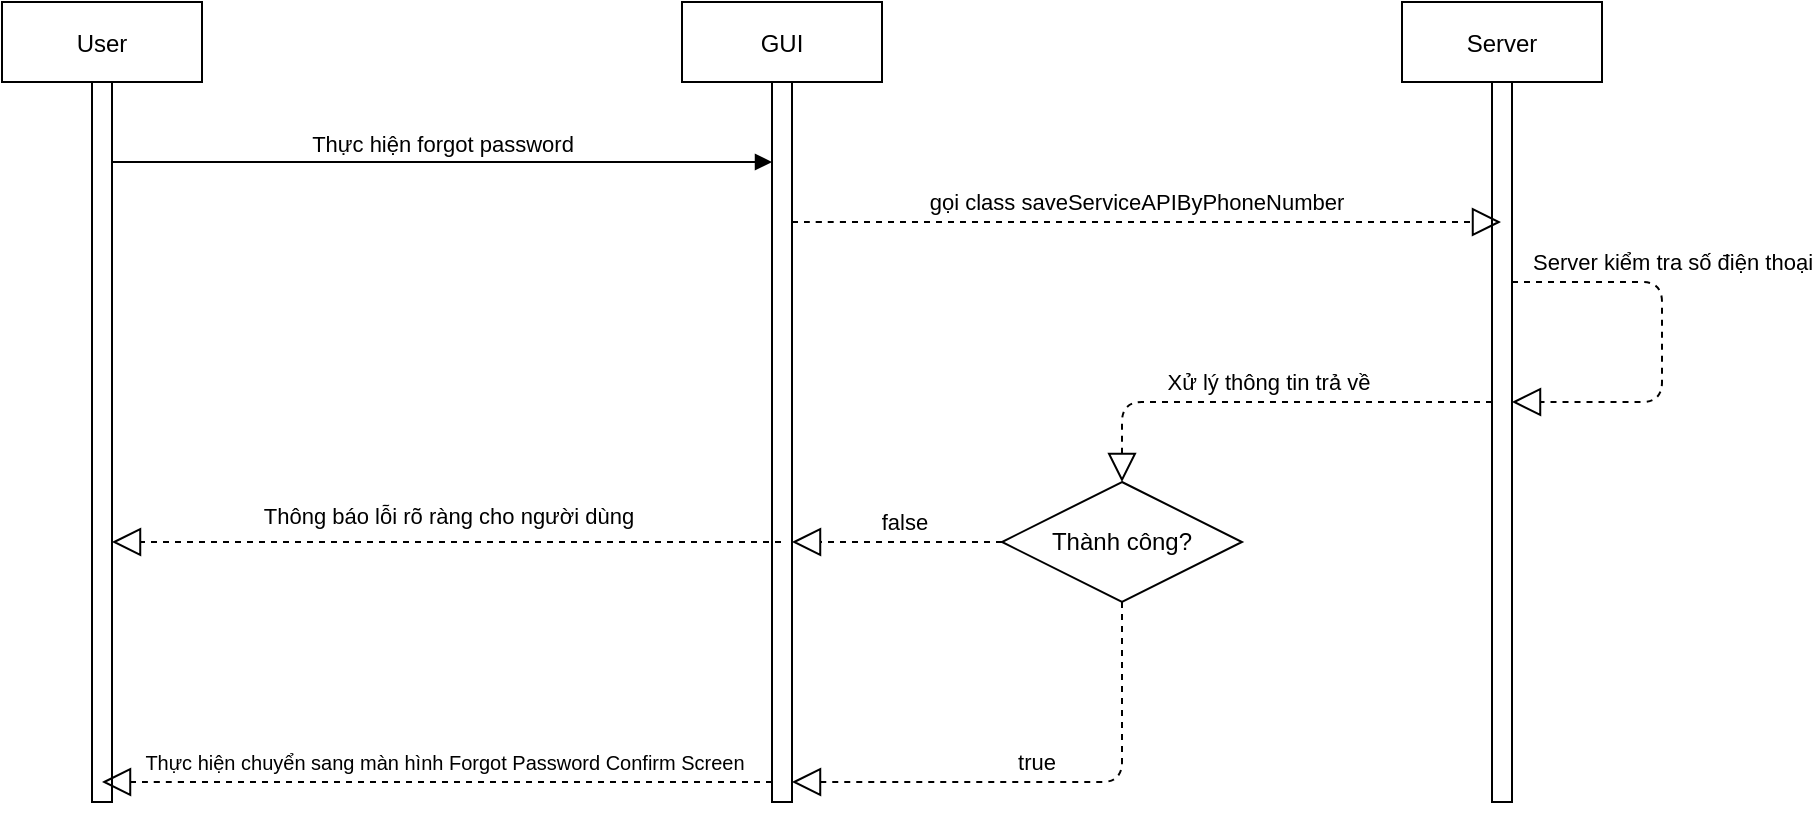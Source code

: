 <mxfile version="14.7.2" type="github" pages="3">
  <diagram id="kgpKYQtTHZ0yAKxKKP6v" name="FPScreen">
    <mxGraphModel dx="1038" dy="580" grid="1" gridSize="10" guides="1" tooltips="1" connect="1" arrows="1" fold="1" page="1" pageScale="1" pageWidth="850" pageHeight="1100" math="0" shadow="0">
      <root>
        <mxCell id="0" />
        <mxCell id="1" parent="0" />
        <mxCell id="3nuBFxr9cyL0pnOWT2aG-1" value="User" style="shape=umlLifeline;perimeter=lifelinePerimeter;container=1;collapsible=0;recursiveResize=0;rounded=0;shadow=0;strokeWidth=1;" parent="1" vertex="1">
          <mxGeometry x="80" y="80" width="100" height="400" as="geometry" />
        </mxCell>
        <mxCell id="3nuBFxr9cyL0pnOWT2aG-2" value="" style="points=[];perimeter=orthogonalPerimeter;rounded=0;shadow=0;strokeWidth=1;" parent="3nuBFxr9cyL0pnOWT2aG-1" vertex="1">
          <mxGeometry x="45" y="40" width="10" height="360" as="geometry" />
        </mxCell>
        <mxCell id="3nuBFxr9cyL0pnOWT2aG-5" value="GUI" style="shape=umlLifeline;perimeter=lifelinePerimeter;container=1;collapsible=0;recursiveResize=0;rounded=0;shadow=0;strokeWidth=1;" parent="1" vertex="1">
          <mxGeometry x="420" y="80" width="100" height="400" as="geometry" />
        </mxCell>
        <mxCell id="3nuBFxr9cyL0pnOWT2aG-6" value="" style="points=[];perimeter=orthogonalPerimeter;rounded=0;shadow=0;strokeWidth=1;" parent="3nuBFxr9cyL0pnOWT2aG-5" vertex="1">
          <mxGeometry x="45" y="40" width="10" height="360" as="geometry" />
        </mxCell>
        <mxCell id="e1niNu74zl8YhQTcMVhk-1" value="Server" style="shape=umlLifeline;perimeter=lifelinePerimeter;container=1;collapsible=0;recursiveResize=0;rounded=0;shadow=0;strokeWidth=1;" parent="1" vertex="1">
          <mxGeometry x="780" y="80" width="100" height="400" as="geometry" />
        </mxCell>
        <mxCell id="e1niNu74zl8YhQTcMVhk-2" value="" style="points=[];perimeter=orthogonalPerimeter;rounded=0;shadow=0;strokeWidth=1;" parent="e1niNu74zl8YhQTcMVhk-1" vertex="1">
          <mxGeometry x="45" y="40" width="10" height="360" as="geometry" />
        </mxCell>
        <mxCell id="e1niNu74zl8YhQTcMVhk-8" value="Server kiểm tra số điện thoại" style="endArrow=block;dashed=1;endFill=0;endSize=12;html=1;" parent="e1niNu74zl8YhQTcMVhk-1" source="e1niNu74zl8YhQTcMVhk-2" target="e1niNu74zl8YhQTcMVhk-2" edge="1">
          <mxGeometry x="-0.286" y="11" width="160" relative="1" as="geometry">
            <mxPoint x="100" y="160" as="sourcePoint" />
            <mxPoint x="260" y="160" as="targetPoint" />
            <Array as="points">
              <mxPoint x="85" y="140" />
              <mxPoint x="130" y="140" />
              <mxPoint x="130" y="200" />
              <mxPoint x="95" y="200" />
            </Array>
            <mxPoint x="-6" y="-10" as="offset" />
          </mxGeometry>
        </mxCell>
        <mxCell id="e1niNu74zl8YhQTcMVhk-5" value="Thực hiện forgot password" style="html=1;verticalAlign=bottom;endArrow=block;" parent="1" source="3nuBFxr9cyL0pnOWT2aG-2" target="3nuBFxr9cyL0pnOWT2aG-6" edge="1">
          <mxGeometry width="80" relative="1" as="geometry">
            <mxPoint x="170" y="160" as="sourcePoint" />
            <mxPoint x="250" y="160" as="targetPoint" />
            <Array as="points">
              <mxPoint x="280" y="160" />
            </Array>
          </mxGeometry>
        </mxCell>
        <mxCell id="e1niNu74zl8YhQTcMVhk-6" value="gọi class saveServiceAPIByPhoneNumber" style="endArrow=block;dashed=1;endFill=0;endSize=12;html=1;" parent="1" source="3nuBFxr9cyL0pnOWT2aG-6" target="e1niNu74zl8YhQTcMVhk-1" edge="1">
          <mxGeometry x="-0.033" y="10" width="160" relative="1" as="geometry">
            <mxPoint x="340" y="300" as="sourcePoint" />
            <mxPoint x="500" y="300" as="targetPoint" />
            <Array as="points">
              <mxPoint x="490" y="190" />
              <mxPoint x="570" y="190" />
            </Array>
            <mxPoint as="offset" />
          </mxGeometry>
        </mxCell>
        <mxCell id="e1niNu74zl8YhQTcMVhk-9" value="Thành công?" style="shape=rhombus;perimeter=rhombusPerimeter;whiteSpace=wrap;html=1;align=center;" parent="1" vertex="1">
          <mxGeometry x="580" y="320" width="120" height="60" as="geometry" />
        </mxCell>
        <mxCell id="e1niNu74zl8YhQTcMVhk-10" value="Xử lý thông tin trả về" style="endArrow=block;dashed=1;endFill=0;endSize=12;html=1;entryX=0.5;entryY=0;entryDx=0;entryDy=0;" parent="1" source="e1niNu74zl8YhQTcMVhk-2" target="e1niNu74zl8YhQTcMVhk-9" edge="1">
          <mxGeometry y="-10" width="160" relative="1" as="geometry">
            <mxPoint x="410" y="280" as="sourcePoint" />
            <mxPoint x="570" y="280" as="targetPoint" />
            <Array as="points">
              <mxPoint x="640" y="280" />
            </Array>
            <mxPoint as="offset" />
          </mxGeometry>
        </mxCell>
        <mxCell id="e1niNu74zl8YhQTcMVhk-12" value="false" style="endArrow=block;dashed=1;endFill=0;endSize=12;html=1;exitX=0;exitY=0.5;exitDx=0;exitDy=0;" parent="1" source="e1niNu74zl8YhQTcMVhk-9" target="3nuBFxr9cyL0pnOWT2aG-6" edge="1">
          <mxGeometry x="-0.067" y="-10" width="160" relative="1" as="geometry">
            <mxPoint x="410" y="280" as="sourcePoint" />
            <mxPoint x="420" y="340" as="targetPoint" />
            <mxPoint as="offset" />
          </mxGeometry>
        </mxCell>
        <mxCell id="e1niNu74zl8YhQTcMVhk-13" value="Thông báo lỗi rõ ràng cho người dùng" style="endArrow=block;dashed=1;endFill=0;endSize=12;html=1;" parent="1" source="3nuBFxr9cyL0pnOWT2aG-5" target="3nuBFxr9cyL0pnOWT2aG-2" edge="1">
          <mxGeometry x="-0.003" y="-13" width="160" relative="1" as="geometry">
            <mxPoint x="410" y="280" as="sourcePoint" />
            <mxPoint x="570" y="280" as="targetPoint" />
            <Array as="points">
              <mxPoint x="330" y="350" />
              <mxPoint x="290" y="350" />
            </Array>
            <mxPoint as="offset" />
          </mxGeometry>
        </mxCell>
        <mxCell id="e1niNu74zl8YhQTcMVhk-14" value="true" style="endArrow=block;dashed=1;endFill=0;endSize=12;html=1;exitX=0.5;exitY=1;exitDx=0;exitDy=0;" parent="1" source="e1niNu74zl8YhQTcMVhk-9" target="3nuBFxr9cyL0pnOWT2aG-6" edge="1">
          <mxGeometry x="0.045" y="-10" width="160" relative="1" as="geometry">
            <mxPoint x="410" y="280" as="sourcePoint" />
            <mxPoint x="410" y="470" as="targetPoint" />
            <Array as="points">
              <mxPoint x="640" y="470" />
            </Array>
            <mxPoint as="offset" />
          </mxGeometry>
        </mxCell>
        <mxCell id="e1niNu74zl8YhQTcMVhk-15" value="&lt;font style=&quot;font-size: 10px&quot;&gt;Thực hiện chuyển sang màn hình&amp;nbsp;Forgot Password Confirm Screen&lt;/font&gt;" style="endArrow=block;dashed=1;endFill=0;endSize=12;html=1;" parent="1" source="3nuBFxr9cyL0pnOWT2aG-6" target="3nuBFxr9cyL0pnOWT2aG-1" edge="1">
          <mxGeometry x="-0.021" y="-10" width="160" relative="1" as="geometry">
            <mxPoint x="395.33" y="450" as="sourcePoint" />
            <mxPoint x="130" y="450" as="targetPoint" />
            <Array as="points">
              <mxPoint x="310" y="470" />
              <mxPoint x="200" y="470" />
              <mxPoint x="160" y="470" />
            </Array>
            <mxPoint as="offset" />
          </mxGeometry>
        </mxCell>
      </root>
    </mxGraphModel>
  </diagram>
  <diagram id="Lt3zV3Sj8uLjKdWx7oYG" name="FPConfirm">
    <mxGraphModel dx="1038" dy="580" grid="1" gridSize="10" guides="1" tooltips="1" connect="1" arrows="1" fold="1" page="1" pageScale="1" pageWidth="850" pageHeight="1100" math="0" shadow="0">
      <root>
        <mxCell id="xoB8G_OaZXxH_Pc82NpR-0" />
        <mxCell id="xoB8G_OaZXxH_Pc82NpR-1" parent="xoB8G_OaZXxH_Pc82NpR-0" />
        <mxCell id="xoB8G_OaZXxH_Pc82NpR-2" value="User" style="shape=umlLifeline;perimeter=lifelinePerimeter;container=1;collapsible=0;recursiveResize=0;rounded=0;shadow=0;strokeWidth=1;" vertex="1" parent="xoB8G_OaZXxH_Pc82NpR-1">
          <mxGeometry x="30" y="80" width="100" height="400" as="geometry" />
        </mxCell>
        <mxCell id="xoB8G_OaZXxH_Pc82NpR-3" value="" style="points=[];perimeter=orthogonalPerimeter;rounded=0;shadow=0;strokeWidth=1;" vertex="1" parent="xoB8G_OaZXxH_Pc82NpR-2">
          <mxGeometry x="45" y="40" width="10" height="360" as="geometry" />
        </mxCell>
        <mxCell id="xoB8G_OaZXxH_Pc82NpR-4" value="GUI" style="shape=umlLifeline;perimeter=lifelinePerimeter;container=1;collapsible=0;recursiveResize=0;rounded=0;shadow=0;strokeWidth=1;" vertex="1" parent="xoB8G_OaZXxH_Pc82NpR-1">
          <mxGeometry x="390" y="90" width="100" height="400" as="geometry" />
        </mxCell>
        <mxCell id="xoB8G_OaZXxH_Pc82NpR-5" value="" style="points=[];perimeter=orthogonalPerimeter;rounded=0;shadow=0;strokeWidth=1;" vertex="1" parent="xoB8G_OaZXxH_Pc82NpR-4">
          <mxGeometry x="45" y="40" width="10" height="360" as="geometry" />
        </mxCell>
        <mxCell id="xoB8G_OaZXxH_Pc82NpR-6" value="Server" style="shape=umlLifeline;perimeter=lifelinePerimeter;container=1;collapsible=0;recursiveResize=0;rounded=0;shadow=0;strokeWidth=1;" vertex="1" parent="xoB8G_OaZXxH_Pc82NpR-1">
          <mxGeometry x="760" y="90" width="100" height="400" as="geometry" />
        </mxCell>
        <mxCell id="xoB8G_OaZXxH_Pc82NpR-7" value="" style="points=[];perimeter=orthogonalPerimeter;rounded=0;shadow=0;strokeWidth=1;" vertex="1" parent="xoB8G_OaZXxH_Pc82NpR-6">
          <mxGeometry x="45" y="40" width="10" height="360" as="geometry" />
        </mxCell>
        <mxCell id="xoB8G_OaZXxH_Pc82NpR-8" value="Server kiểm tra mã OTP đã nhập" style="endArrow=block;dashed=1;endFill=0;endSize=12;html=1;" edge="1" parent="xoB8G_OaZXxH_Pc82NpR-6" source="xoB8G_OaZXxH_Pc82NpR-7" target="xoB8G_OaZXxH_Pc82NpR-7">
          <mxGeometry x="-0.25" y="14" width="160" relative="1" as="geometry">
            <mxPoint x="100" y="160" as="sourcePoint" />
            <mxPoint x="260" y="160" as="targetPoint" />
            <Array as="points">
              <mxPoint x="85" y="140" />
              <mxPoint x="130" y="140" />
              <mxPoint x="130" y="190" />
              <mxPoint x="95" y="190" />
            </Array>
            <mxPoint x="-4" y="-10" as="offset" />
          </mxGeometry>
        </mxCell>
        <mxCell id="xoB8G_OaZXxH_Pc82NpR-9" value="Thực hiện nhập mã OTP và confirm" style="html=1;verticalAlign=bottom;endArrow=block;" edge="1" parent="xoB8G_OaZXxH_Pc82NpR-1" source="xoB8G_OaZXxH_Pc82NpR-3" target="xoB8G_OaZXxH_Pc82NpR-5">
          <mxGeometry width="80" relative="1" as="geometry">
            <mxPoint x="170" y="160" as="sourcePoint" />
            <mxPoint x="250" y="160" as="targetPoint" />
            <Array as="points">
              <mxPoint x="280" y="160" />
            </Array>
          </mxGeometry>
        </mxCell>
        <mxCell id="xoB8G_OaZXxH_Pc82NpR-10" value="api validateOTP:&amp;nbsp;/identityserver/Account/ValidateOTP" style="endArrow=block;dashed=1;endFill=0;endSize=12;html=1;" edge="1" parent="xoB8G_OaZXxH_Pc82NpR-1" source="xoB8G_OaZXxH_Pc82NpR-5" target="xoB8G_OaZXxH_Pc82NpR-6">
          <mxGeometry x="-0.033" y="10" width="160" relative="1" as="geometry">
            <mxPoint x="340" y="300" as="sourcePoint" />
            <mxPoint x="500" y="300" as="targetPoint" />
            <Array as="points">
              <mxPoint x="490" y="190" />
              <mxPoint x="570" y="190" />
            </Array>
            <mxPoint as="offset" />
          </mxGeometry>
        </mxCell>
        <mxCell id="xoB8G_OaZXxH_Pc82NpR-11" value="Thành công?" style="shape=rhombus;perimeter=rhombusPerimeter;whiteSpace=wrap;html=1;align=center;" vertex="1" parent="xoB8G_OaZXxH_Pc82NpR-1">
          <mxGeometry x="570" y="310" width="120" height="60" as="geometry" />
        </mxCell>
        <mxCell id="xoB8G_OaZXxH_Pc82NpR-12" value="Xử lý thông tin trả về" style="endArrow=block;dashed=1;endFill=0;endSize=12;html=1;entryX=0.5;entryY=0;entryDx=0;entryDy=0;" edge="1" parent="xoB8G_OaZXxH_Pc82NpR-1" source="xoB8G_OaZXxH_Pc82NpR-7" target="xoB8G_OaZXxH_Pc82NpR-11">
          <mxGeometry y="-10" width="160" relative="1" as="geometry">
            <mxPoint x="410" y="280" as="sourcePoint" />
            <mxPoint x="570" y="280" as="targetPoint" />
            <Array as="points">
              <mxPoint x="630" y="280" />
            </Array>
            <mxPoint as="offset" />
          </mxGeometry>
        </mxCell>
        <mxCell id="xoB8G_OaZXxH_Pc82NpR-13" value="false" style="endArrow=block;dashed=1;endFill=0;endSize=12;html=1;exitX=0;exitY=0.5;exitDx=0;exitDy=0;" edge="1" parent="xoB8G_OaZXxH_Pc82NpR-1" source="xoB8G_OaZXxH_Pc82NpR-11" target="xoB8G_OaZXxH_Pc82NpR-5">
          <mxGeometry x="-0.067" y="-10" width="160" relative="1" as="geometry">
            <mxPoint x="410" y="280" as="sourcePoint" />
            <mxPoint x="420" y="340" as="targetPoint" />
            <mxPoint as="offset" />
          </mxGeometry>
        </mxCell>
        <mxCell id="xoB8G_OaZXxH_Pc82NpR-14" value="Thông báo lỗi nhập sai mã OTP" style="endArrow=block;dashed=1;endFill=0;endSize=12;html=1;" edge="1" parent="xoB8G_OaZXxH_Pc82NpR-1" source="xoB8G_OaZXxH_Pc82NpR-4" target="xoB8G_OaZXxH_Pc82NpR-3">
          <mxGeometry x="-0.003" y="-13" width="160" relative="1" as="geometry">
            <mxPoint x="410" y="280" as="sourcePoint" />
            <mxPoint x="570" y="280" as="targetPoint" />
            <Array as="points">
              <mxPoint x="330" y="340" />
            </Array>
            <mxPoint as="offset" />
          </mxGeometry>
        </mxCell>
        <mxCell id="xoB8G_OaZXxH_Pc82NpR-15" value="true" style="endArrow=block;dashed=1;endFill=0;endSize=12;html=1;exitX=0.5;exitY=1;exitDx=0;exitDy=0;" edge="1" parent="xoB8G_OaZXxH_Pc82NpR-1" source="xoB8G_OaZXxH_Pc82NpR-11" target="xoB8G_OaZXxH_Pc82NpR-5">
          <mxGeometry x="0.045" y="-10" width="160" relative="1" as="geometry">
            <mxPoint x="410" y="280" as="sourcePoint" />
            <mxPoint x="410" y="470" as="targetPoint" />
            <Array as="points">
              <mxPoint x="630" y="470" />
            </Array>
            <mxPoint as="offset" />
          </mxGeometry>
        </mxCell>
        <mxCell id="xoB8G_OaZXxH_Pc82NpR-16" value="&lt;font style=&quot;font-size: 10px&quot;&gt;Thực hiện chuyển sang màn hình&amp;nbsp;Forgot Password Update Password Screen&lt;/font&gt;" style="endArrow=block;dashed=1;endFill=0;endSize=12;html=1;" edge="1" parent="xoB8G_OaZXxH_Pc82NpR-1" source="xoB8G_OaZXxH_Pc82NpR-5" target="xoB8G_OaZXxH_Pc82NpR-2">
          <mxGeometry x="-0.021" y="-10" width="160" relative="1" as="geometry">
            <mxPoint x="395.33" y="450" as="sourcePoint" />
            <mxPoint x="130" y="450" as="targetPoint" />
            <Array as="points">
              <mxPoint x="310" y="470" />
              <mxPoint x="200" y="470" />
              <mxPoint x="160" y="470" />
            </Array>
            <mxPoint as="offset" />
          </mxGeometry>
        </mxCell>
      </root>
    </mxGraphModel>
  </diagram>
  <diagram id="qe2k1eTSdGSsl5ui-Jsq" name="FPUpdate">
    <mxGraphModel dx="1038" dy="580" grid="1" gridSize="10" guides="1" tooltips="1" connect="1" arrows="1" fold="1" page="1" pageScale="1" pageWidth="850" pageHeight="1100" math="0" shadow="0">
      <root>
        <mxCell id="S1_EompgXxATdJnlB-dr-0" />
        <mxCell id="S1_EompgXxATdJnlB-dr-1" parent="S1_EompgXxATdJnlB-dr-0" />
        <mxCell id="yZXVV_exHAJ5aLQARfCN-0" value="User" style="shape=umlLifeline;perimeter=lifelinePerimeter;container=1;collapsible=0;recursiveResize=0;rounded=0;shadow=0;strokeWidth=1;" parent="S1_EompgXxATdJnlB-dr-1" vertex="1">
          <mxGeometry x="20" y="80" width="100" height="530" as="geometry" />
        </mxCell>
        <mxCell id="yZXVV_exHAJ5aLQARfCN-1" value="" style="points=[];perimeter=orthogonalPerimeter;rounded=0;shadow=0;strokeWidth=1;" parent="yZXVV_exHAJ5aLQARfCN-0" vertex="1">
          <mxGeometry x="45" y="40" width="10" height="490" as="geometry" />
        </mxCell>
        <mxCell id="yZXVV_exHAJ5aLQARfCN-2" value="GUI" style="shape=umlLifeline;perimeter=lifelinePerimeter;container=1;collapsible=0;recursiveResize=0;rounded=0;shadow=0;strokeWidth=1;" parent="S1_EompgXxATdJnlB-dr-1" vertex="1">
          <mxGeometry x="325" y="80" width="100" height="530" as="geometry" />
        </mxCell>
        <mxCell id="yZXVV_exHAJ5aLQARfCN-3" value="" style="points=[];perimeter=orthogonalPerimeter;rounded=0;shadow=0;strokeWidth=1;" parent="yZXVV_exHAJ5aLQARfCN-2" vertex="1">
          <mxGeometry x="45" y="40" width="10" height="490" as="geometry" />
        </mxCell>
        <mxCell id="yZXVV_exHAJ5aLQARfCN-4" value="Server" style="shape=umlLifeline;perimeter=lifelinePerimeter;container=1;collapsible=0;recursiveResize=0;rounded=0;shadow=0;strokeWidth=1;" parent="S1_EompgXxATdJnlB-dr-1" vertex="1">
          <mxGeometry x="760" y="80" width="100" height="520" as="geometry" />
        </mxCell>
        <mxCell id="yZXVV_exHAJ5aLQARfCN-5" value="" style="points=[];perimeter=orthogonalPerimeter;rounded=0;shadow=0;strokeWidth=1;" parent="yZXVV_exHAJ5aLQARfCN-4" vertex="1">
          <mxGeometry x="45" y="40" width="10" height="480" as="geometry" />
        </mxCell>
        <mxCell id="yZXVV_exHAJ5aLQARfCN-6" value="Server cập nhật mật khẩu mới" style="endArrow=block;dashed=1;endFill=0;endSize=12;html=1;" parent="yZXVV_exHAJ5aLQARfCN-4" source="yZXVV_exHAJ5aLQARfCN-5" target="yZXVV_exHAJ5aLQARfCN-5" edge="1">
          <mxGeometry x="-0.286" y="11" width="160" relative="1" as="geometry">
            <mxPoint x="100" y="160" as="sourcePoint" />
            <mxPoint x="260" y="160" as="targetPoint" />
            <Array as="points">
              <mxPoint x="85" y="140" />
              <mxPoint x="130" y="140" />
              <mxPoint x="130" y="200" />
              <mxPoint x="95" y="200" />
            </Array>
            <mxPoint x="-6" y="-10" as="offset" />
          </mxGeometry>
        </mxCell>
        <mxCell id="4t0KBIIQNWgnvYDEpwMm-0" value="" style="endArrow=block;dashed=1;endFill=0;endSize=12;html=1;" parent="yZXVV_exHAJ5aLQARfCN-4" source="yZXVV_exHAJ5aLQARfCN-5" target="yZXVV_exHAJ5aLQARfCN-4" edge="1">
          <mxGeometry x="-0.286" y="11" width="160" relative="1" as="geometry">
            <mxPoint x="60" y="440" as="sourcePoint" />
            <mxPoint x="60" y="500" as="targetPoint" />
            <Array as="points">
              <mxPoint x="90" y="440" />
              <mxPoint x="135" y="440" />
              <mxPoint x="135" y="500" />
              <mxPoint x="100" y="500" />
            </Array>
            <mxPoint x="-6" y="-10" as="offset" />
          </mxGeometry>
        </mxCell>
        <mxCell id="yZXVV_exHAJ5aLQARfCN-7" value="Thực hiện New Password và confirm" style="html=1;verticalAlign=bottom;endArrow=block;" parent="S1_EompgXxATdJnlB-dr-1" source="yZXVV_exHAJ5aLQARfCN-1" target="yZXVV_exHAJ5aLQARfCN-3" edge="1">
          <mxGeometry width="80" relative="1" as="geometry">
            <mxPoint x="170" y="160" as="sourcePoint" />
            <mxPoint x="250" y="160" as="targetPoint" />
            <Array as="points">
              <mxPoint x="280" y="160" />
            </Array>
          </mxGeometry>
        </mxCell>
        <mxCell id="yZXVV_exHAJ5aLQARfCN-8" value="api&amp;nbsp;confirmPasswordFromApp:&amp;nbsp;/identityserver/Account/ConfirmPasswordFromApp" style="endArrow=block;dashed=1;endFill=0;endSize=12;html=1;" parent="S1_EompgXxATdJnlB-dr-1" source="yZXVV_exHAJ5aLQARfCN-3" target="yZXVV_exHAJ5aLQARfCN-4" edge="1">
          <mxGeometry x="-0.033" y="10" width="160" relative="1" as="geometry">
            <mxPoint x="340" y="300" as="sourcePoint" />
            <mxPoint x="500" y="300" as="targetPoint" />
            <Array as="points">
              <mxPoint x="490" y="190" />
              <mxPoint x="570" y="190" />
            </Array>
            <mxPoint as="offset" />
          </mxGeometry>
        </mxCell>
        <mxCell id="yZXVV_exHAJ5aLQARfCN-9" value="Thành công?" style="shape=rhombus;perimeter=rhombusPerimeter;whiteSpace=wrap;html=1;align=center;" parent="S1_EompgXxATdJnlB-dr-1" vertex="1">
          <mxGeometry x="495" y="310" width="120" height="60" as="geometry" />
        </mxCell>
        <mxCell id="yZXVV_exHAJ5aLQARfCN-10" value="Xử lý thông tin trả về" style="endArrow=block;dashed=1;endFill=0;endSize=12;html=1;entryX=0.5;entryY=0;entryDx=0;entryDy=0;" parent="S1_EompgXxATdJnlB-dr-1" source="yZXVV_exHAJ5aLQARfCN-5" target="yZXVV_exHAJ5aLQARfCN-9" edge="1">
          <mxGeometry y="-10" width="160" relative="1" as="geometry">
            <mxPoint x="410" y="280" as="sourcePoint" />
            <mxPoint x="570" y="280" as="targetPoint" />
            <Array as="points">
              <mxPoint x="555" y="280" />
            </Array>
            <mxPoint as="offset" />
          </mxGeometry>
        </mxCell>
        <mxCell id="yZXVV_exHAJ5aLQARfCN-11" value="false" style="endArrow=block;dashed=1;endFill=0;endSize=12;html=1;exitX=0;exitY=0.5;exitDx=0;exitDy=0;" parent="S1_EompgXxATdJnlB-dr-1" source="yZXVV_exHAJ5aLQARfCN-9" target="yZXVV_exHAJ5aLQARfCN-3" edge="1">
          <mxGeometry x="-0.067" y="-10" width="160" relative="1" as="geometry">
            <mxPoint x="410" y="280" as="sourcePoint" />
            <mxPoint x="420" y="340" as="targetPoint" />
            <mxPoint as="offset" />
          </mxGeometry>
        </mxCell>
        <mxCell id="yZXVV_exHAJ5aLQARfCN-12" value="Thông báo lỗi rõ ràng cho người dùng" style="endArrow=block;dashed=1;endFill=0;endSize=12;html=1;" parent="S1_EompgXxATdJnlB-dr-1" source="yZXVV_exHAJ5aLQARfCN-2" target="yZXVV_exHAJ5aLQARfCN-1" edge="1">
          <mxGeometry x="-0.003" y="-13" width="160" relative="1" as="geometry">
            <mxPoint x="410" y="280" as="sourcePoint" />
            <mxPoint x="570" y="280" as="targetPoint" />
            <Array as="points">
              <mxPoint x="330" y="340" />
            </Array>
            <mxPoint as="offset" />
          </mxGeometry>
        </mxCell>
        <mxCell id="yZXVV_exHAJ5aLQARfCN-13" value="true" style="endArrow=block;dashed=1;endFill=0;endSize=12;html=1;exitX=0.5;exitY=1;exitDx=0;exitDy=0;" parent="S1_EompgXxATdJnlB-dr-1" source="yZXVV_exHAJ5aLQARfCN-9" edge="1">
          <mxGeometry x="0.045" y="-10" width="160" relative="1" as="geometry">
            <mxPoint x="410" y="280" as="sourcePoint" />
            <mxPoint x="390" y="520" as="targetPoint" />
            <Array as="points">
              <mxPoint x="555" y="470" />
              <mxPoint x="390" y="470" />
              <mxPoint x="390" y="490" />
            </Array>
            <mxPoint as="offset" />
          </mxGeometry>
        </mxCell>
        <mxCell id="Bq2Cxu1pyHoQRDxVW-Ro-0" value="gọi event LoggedOut" style="endArrow=block;dashed=1;endFill=0;endSize=12;html=1;" parent="S1_EompgXxATdJnlB-dr-1" source="yZXVV_exHAJ5aLQARfCN-3" target="yZXVV_exHAJ5aLQARfCN-5" edge="1">
          <mxGeometry x="-0.026" y="10" width="160" relative="1" as="geometry">
            <mxPoint x="400" y="510" as="sourcePoint" />
            <mxPoint x="560" y="510" as="targetPoint" />
            <Array as="points">
              <mxPoint x="610" y="520" />
            </Array>
            <mxPoint as="offset" />
          </mxGeometry>
        </mxCell>
        <mxCell id="4t0KBIIQNWgnvYDEpwMm-1" value="Trả về kết quả" style="endArrow=block;dashed=1;endFill=0;endSize=12;html=1;" parent="S1_EompgXxATdJnlB-dr-1" source="yZXVV_exHAJ5aLQARfCN-5" target="yZXVV_exHAJ5aLQARfCN-3" edge="1">
          <mxGeometry width="160" relative="1" as="geometry">
            <mxPoint x="340" y="530" as="sourcePoint" />
            <mxPoint x="500" y="530" as="targetPoint" />
            <Array as="points">
              <mxPoint x="660" y="580" />
            </Array>
          </mxGeometry>
        </mxCell>
        <mxCell id="4t0KBIIQNWgnvYDEpwMm-2" value="Thực hiện chuyển sang màn hình Forgot Password" style="endArrow=block;dashed=1;endFill=0;endSize=12;html=1;" parent="S1_EompgXxATdJnlB-dr-1" source="yZXVV_exHAJ5aLQARfCN-3" target="yZXVV_exHAJ5aLQARfCN-1" edge="1">
          <mxGeometry x="0.017" y="-10" width="160" relative="1" as="geometry">
            <mxPoint x="120" y="550" as="sourcePoint" />
            <mxPoint x="280" y="550" as="targetPoint" />
            <Array as="points">
              <mxPoint x="230" y="600" />
            </Array>
            <mxPoint as="offset" />
          </mxGeometry>
        </mxCell>
      </root>
    </mxGraphModel>
  </diagram>
</mxfile>
